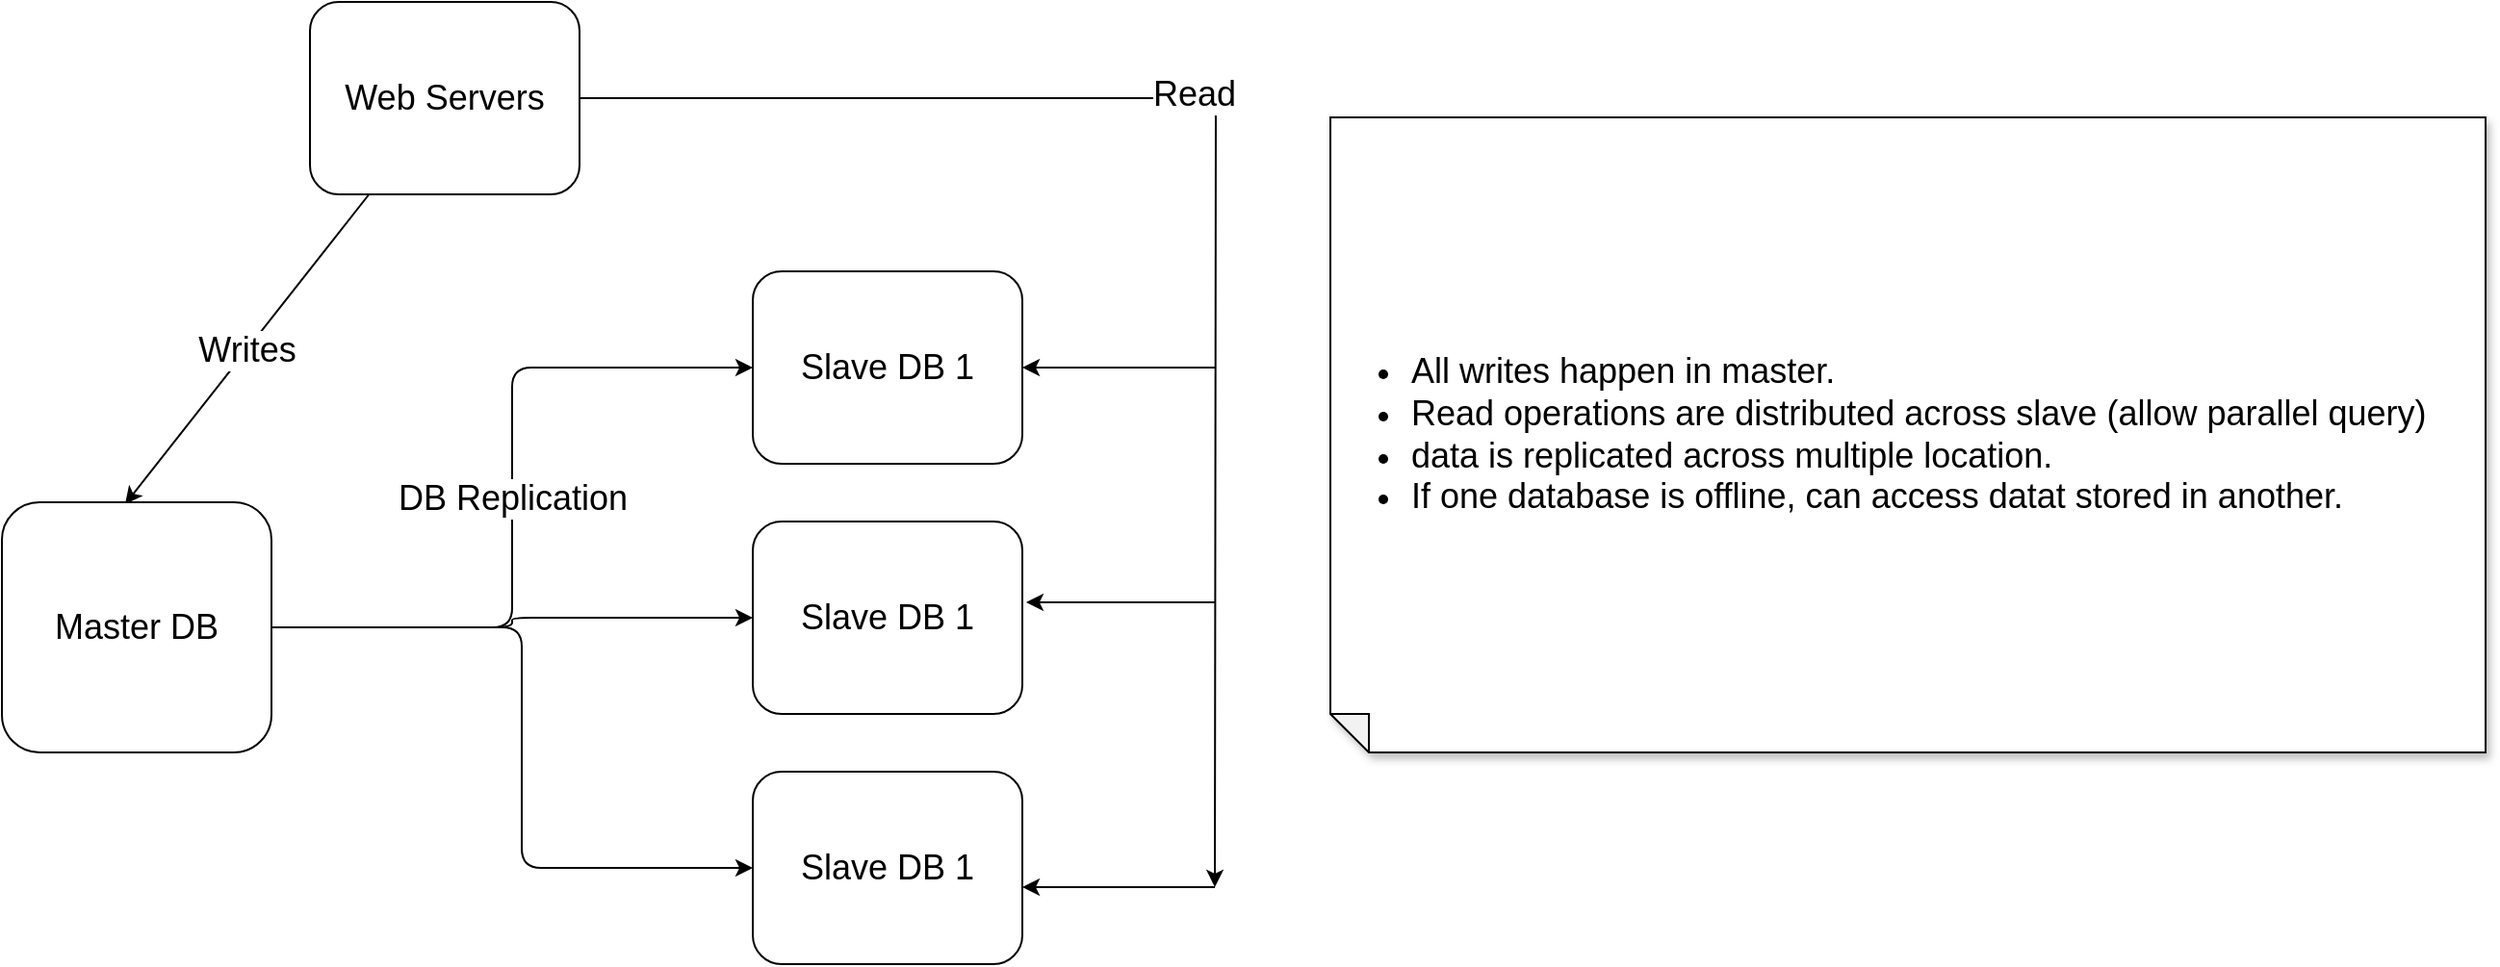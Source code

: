 <mxfile>
    <diagram id="uI0swkpKFQGa_HLW6XGU" name="Page-1">
        <mxGraphModel dx="1285" dy="844" grid="1" gridSize="10" guides="1" tooltips="1" connect="1" arrows="1" fold="1" page="1" pageScale="1" pageWidth="850" pageHeight="1100" math="0" shadow="0">
            <root>
                <mxCell id="0"/>
                <mxCell id="1" parent="0"/>
                <mxCell id="27" value="&lt;font style=&quot;font-size: 18px;&quot;&gt;Writes&lt;/font&gt;" style="edgeStyle=none;html=1;entryX=0.457;entryY=0.008;entryDx=0;entryDy=0;entryPerimeter=0;" edge="1" parent="1" source="2" target="26">
                    <mxGeometry relative="1" as="geometry"/>
                </mxCell>
                <mxCell id="30" style="edgeStyle=orthogonalEdgeStyle;html=1;exitX=1;exitY=0.5;exitDx=0;exitDy=0;" edge="1" parent="1" source="2">
                    <mxGeometry relative="1" as="geometry">
                        <mxPoint x="340" y="310" as="sourcePoint"/>
                        <mxPoint x="680" y="580" as="targetPoint"/>
                    </mxGeometry>
                </mxCell>
                <mxCell id="33" value="&lt;font style=&quot;font-size: 18px;&quot;&gt;Read&lt;/font&gt;" style="edgeLabel;html=1;align=center;verticalAlign=middle;resizable=0;points=[];" vertex="1" connectable="0" parent="30">
                    <mxGeometry x="-0.138" y="2" relative="1" as="geometry">
                        <mxPoint as="offset"/>
                    </mxGeometry>
                </mxCell>
                <mxCell id="2" value="&lt;font style=&quot;font-size: 18px;&quot;&gt;Web Servers&lt;/font&gt;" style="rounded=1;whiteSpace=wrap;html=1;strokeWidth=1;" parent="1" vertex="1">
                    <mxGeometry x="210" y="120" width="140" height="100" as="geometry"/>
                </mxCell>
                <mxCell id="36" style="edgeStyle=none;html=1;fontSize=18;entryX=1;entryY=0.5;entryDx=0;entryDy=0;" edge="1" parent="1" target="20">
                    <mxGeometry relative="1" as="geometry">
                        <mxPoint x="630" y="310" as="targetPoint"/>
                        <mxPoint x="680" y="310" as="sourcePoint"/>
                    </mxGeometry>
                </mxCell>
                <mxCell id="20" value="&lt;font style=&quot;font-size: 18px;&quot;&gt;Slave DB 1&lt;/font&gt;" style="rounded=1;whiteSpace=wrap;html=1;strokeWidth=1;" parent="1" vertex="1">
                    <mxGeometry x="440" y="260" width="140" height="100" as="geometry"/>
                </mxCell>
                <mxCell id="35" style="edgeStyle=none;html=1;entryX=0;entryY=0.5;entryDx=0;entryDy=0;fontSize=18;" edge="1" parent="1" source="26" target="29">
                    <mxGeometry relative="1" as="geometry">
                        <Array as="points">
                            <mxPoint x="320" y="445"/>
                            <mxPoint x="320" y="570"/>
                        </Array>
                    </mxGeometry>
                </mxCell>
                <mxCell id="39" style="edgeStyle=orthogonalEdgeStyle;html=1;entryX=0;entryY=0.5;entryDx=0;entryDy=0;fontSize=18;" edge="1" parent="1" source="26" target="28">
                    <mxGeometry relative="1" as="geometry"/>
                </mxCell>
                <mxCell id="40" value="DB Replication" style="edgeStyle=orthogonalEdgeStyle;html=1;entryX=0;entryY=0.5;entryDx=0;entryDy=0;fontSize=18;" edge="1" parent="1" source="26" target="20">
                    <mxGeometry relative="1" as="geometry"/>
                </mxCell>
                <mxCell id="26" value="&lt;font style=&quot;font-size: 18px;&quot;&gt;Master DB&lt;/font&gt;" style="rounded=1;whiteSpace=wrap;html=1;strokeWidth=1;" vertex="1" parent="1">
                    <mxGeometry x="50" y="380" width="140" height="130" as="geometry"/>
                </mxCell>
                <mxCell id="28" value="&lt;font style=&quot;font-size: 18px;&quot;&gt;Slave DB 1&lt;/font&gt;" style="rounded=1;whiteSpace=wrap;html=1;strokeWidth=1;" vertex="1" parent="1">
                    <mxGeometry x="440" y="390" width="140" height="100" as="geometry"/>
                </mxCell>
                <mxCell id="29" value="&lt;font style=&quot;font-size: 18px;&quot;&gt;Slave DB 1&lt;/font&gt;" style="rounded=1;whiteSpace=wrap;html=1;strokeWidth=1;" vertex="1" parent="1">
                    <mxGeometry x="440" y="520" width="140" height="100" as="geometry"/>
                </mxCell>
                <mxCell id="37" style="edgeStyle=none;html=1;fontSize=18;entryX=1.014;entryY=0.42;entryDx=0;entryDy=0;entryPerimeter=0;" edge="1" parent="1" target="28">
                    <mxGeometry relative="1" as="geometry">
                        <mxPoint x="590" y="320" as="targetPoint"/>
                        <mxPoint x="680" y="432" as="sourcePoint"/>
                    </mxGeometry>
                </mxCell>
                <mxCell id="38" style="edgeStyle=none;html=1;fontSize=18;" edge="1" parent="1">
                    <mxGeometry relative="1" as="geometry">
                        <mxPoint x="580" y="580" as="targetPoint"/>
                        <mxPoint x="680" y="580" as="sourcePoint"/>
                    </mxGeometry>
                </mxCell>
                <mxCell id="41" value="&lt;ul&gt;&lt;li&gt;All writes happen in master.&lt;/li&gt;&lt;li&gt;Read operations are distributed across slave (allow parallel query)&lt;/li&gt;&lt;li&gt;data is replicated across multiple location.&lt;/li&gt;&lt;li&gt;If one database is offline, can access datat stored in another.&lt;/li&gt;&lt;/ul&gt;" style="shape=note;whiteSpace=wrap;html=1;backgroundOutline=1;darkOpacity=0.05;fillStyle=solid;direction=west;gradientDirection=north;shadow=1;size=20;pointerEvents=1;fontSize=18;align=left;" vertex="1" parent="1">
                    <mxGeometry x="740" y="180" width="600" height="330" as="geometry"/>
                </mxCell>
            </root>
        </mxGraphModel>
    </diagram>
</mxfile>